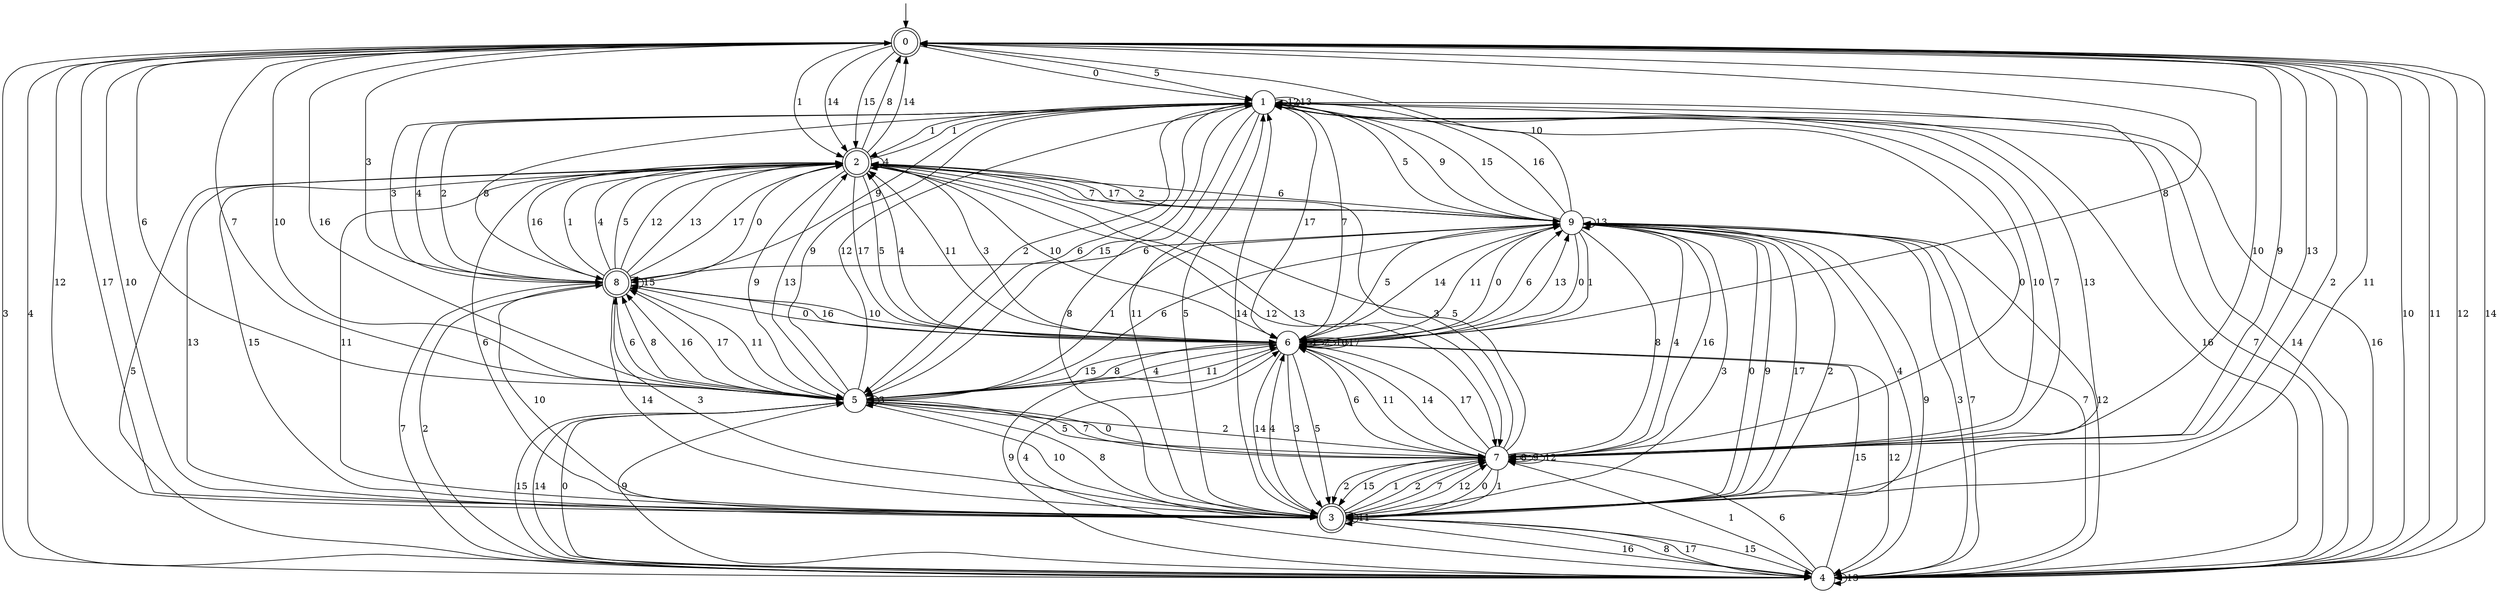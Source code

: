 digraph g {

	s0 [shape="doublecircle" label="0"];
	s1 [shape="circle" label="1"];
	s2 [shape="doublecircle" label="2"];
	s3 [shape="doublecircle" label="3"];
	s4 [shape="circle" label="4"];
	s5 [shape="circle" label="5"];
	s6 [shape="circle" label="6"];
	s7 [shape="circle" label="7"];
	s8 [shape="doublecircle" label="8"];
	s9 [shape="circle" label="9"];
	s0 -> s1 [label="0"];
	s0 -> s2 [label="1"];
	s0 -> s3 [label="2"];
	s0 -> s4 [label="3"];
	s0 -> s4 [label="4"];
	s0 -> s1 [label="5"];
	s0 -> s5 [label="6"];
	s0 -> s5 [label="7"];
	s0 -> s6 [label="8"];
	s0 -> s7 [label="9"];
	s0 -> s5 [label="10"];
	s0 -> s3 [label="11"];
	s0 -> s3 [label="12"];
	s0 -> s7 [label="13"];
	s0 -> s2 [label="14"];
	s0 -> s2 [label="15"];
	s0 -> s5 [label="16"];
	s0 -> s3 [label="17"];
	s1 -> s7 [label="0"];
	s1 -> s2 [label="1"];
	s1 -> s5 [label="2"];
	s1 -> s8 [label="3"];
	s1 -> s8 [label="4"];
	s1 -> s9 [label="5"];
	s1 -> s5 [label="6"];
	s1 -> s4 [label="7"];
	s1 -> s3 [label="8"];
	s1 -> s9 [label="9"];
	s1 -> s7 [label="10"];
	s1 -> s3 [label="11"];
	s1 -> s1 [label="12"];
	s1 -> s1 [label="13"];
	s1 -> s4 [label="14"];
	s1 -> s5 [label="15"];
	s1 -> s4 [label="16"];
	s1 -> s6 [label="17"];
	s2 -> s8 [label="0"];
	s2 -> s1 [label="1"];
	s2 -> s9 [label="2"];
	s2 -> s6 [label="3"];
	s2 -> s2 [label="4"];
	s2 -> s6 [label="5"];
	s2 -> s9 [label="6"];
	s2 -> s9 [label="7"];
	s2 -> s0 [label="8"];
	s2 -> s5 [label="9"];
	s2 -> s6 [label="10"];
	s2 -> s3 [label="11"];
	s2 -> s7 [label="12"];
	s2 -> s7 [label="13"];
	s2 -> s0 [label="14"];
	s2 -> s3 [label="15"];
	s2 -> s8 [label="16"];
	s2 -> s6 [label="17"];
	s3 -> s9 [label="0"];
	s3 -> s7 [label="1"];
	s3 -> s7 [label="2"];
	s3 -> s8 [label="3"];
	s3 -> s6 [label="4"];
	s3 -> s1 [label="5"];
	s3 -> s2 [label="6"];
	s3 -> s7 [label="7"];
	s3 -> s5 [label="8"];
	s3 -> s9 [label="9"];
	s3 -> s0 [label="10"];
	s3 -> s3 [label="11"];
	s3 -> s7 [label="12"];
	s3 -> s2 [label="13"];
	s3 -> s1 [label="14"];
	s3 -> s4 [label="15"];
	s3 -> s4 [label="16"];
	s3 -> s9 [label="17"];
	s4 -> s5 [label="0"];
	s4 -> s7 [label="1"];
	s4 -> s8 [label="2"];
	s4 -> s9 [label="3"];
	s4 -> s6 [label="4"];
	s4 -> s2 [label="5"];
	s4 -> s7 [label="6"];
	s4 -> s9 [label="7"];
	s4 -> s3 [label="8"];
	s4 -> s5 [label="9"];
	s4 -> s0 [label="10"];
	s4 -> s0 [label="11"];
	s4 -> s0 [label="12"];
	s4 -> s4 [label="13"];
	s4 -> s0 [label="14"];
	s4 -> s6 [label="15"];
	s4 -> s1 [label="16"];
	s4 -> s3 [label="17"];
	s5 -> s7 [label="0"];
	s5 -> s9 [label="1"];
	s5 -> s7 [label="2"];
	s5 -> s5 [label="3"];
	s5 -> s6 [label="4"];
	s5 -> s7 [label="5"];
	s5 -> s9 [label="6"];
	s5 -> s7 [label="7"];
	s5 -> s8 [label="8"];
	s5 -> s1 [label="9"];
	s5 -> s3 [label="10"];
	s5 -> s6 [label="11"];
	s5 -> s1 [label="12"];
	s5 -> s2 [label="13"];
	s5 -> s4 [label="14"];
	s5 -> s4 [label="15"];
	s5 -> s8 [label="16"];
	s5 -> s8 [label="17"];
	s6 -> s9 [label="0"];
	s6 -> s6 [label="1"];
	s6 -> s6 [label="2"];
	s6 -> s3 [label="3"];
	s6 -> s2 [label="4"];
	s6 -> s3 [label="5"];
	s6 -> s9 [label="6"];
	s6 -> s1 [label="7"];
	s6 -> s5 [label="8"];
	s6 -> s4 [label="9"];
	s6 -> s8 [label="10"];
	s6 -> s2 [label="11"];
	s6 -> s4 [label="12"];
	s6 -> s9 [label="13"];
	s6 -> s3 [label="14"];
	s6 -> s5 [label="15"];
	s6 -> s6 [label="16"];
	s6 -> s6 [label="17"];
	s7 -> s3 [label="0"];
	s7 -> s3 [label="1"];
	s7 -> s3 [label="2"];
	s7 -> s2 [label="3"];
	s7 -> s9 [label="4"];
	s7 -> s2 [label="5"];
	s7 -> s6 [label="6"];
	s7 -> s1 [label="7"];
	s7 -> s7 [label="8"];
	s7 -> s7 [label="9"];
	s7 -> s0 [label="10"];
	s7 -> s6 [label="11"];
	s7 -> s7 [label="12"];
	s7 -> s1 [label="13"];
	s7 -> s6 [label="14"];
	s7 -> s3 [label="15"];
	s7 -> s9 [label="16"];
	s7 -> s6 [label="17"];
	s8 -> s6 [label="0"];
	s8 -> s2 [label="1"];
	s8 -> s1 [label="2"];
	s8 -> s0 [label="3"];
	s8 -> s2 [label="4"];
	s8 -> s2 [label="5"];
	s8 -> s5 [label="6"];
	s8 -> s4 [label="7"];
	s8 -> s1 [label="8"];
	s8 -> s1 [label="9"];
	s8 -> s3 [label="10"];
	s8 -> s5 [label="11"];
	s8 -> s2 [label="12"];
	s8 -> s2 [label="13"];
	s8 -> s3 [label="14"];
	s8 -> s8 [label="15"];
	s8 -> s6 [label="16"];
	s8 -> s2 [label="17"];
	s9 -> s6 [label="0"];
	s9 -> s6 [label="1"];
	s9 -> s3 [label="2"];
	s9 -> s3 [label="3"];
	s9 -> s3 [label="4"];
	s9 -> s6 [label="5"];
	s9 -> s8 [label="6"];
	s9 -> s4 [label="7"];
	s9 -> s7 [label="8"];
	s9 -> s4 [label="9"];
	s9 -> s0 [label="10"];
	s9 -> s6 [label="11"];
	s9 -> s4 [label="12"];
	s9 -> s9 [label="13"];
	s9 -> s6 [label="14"];
	s9 -> s1 [label="15"];
	s9 -> s1 [label="16"];
	s9 -> s2 [label="17"];

__start0 [label="" shape="none" width="0" height="0"];
__start0 -> s0;

}
